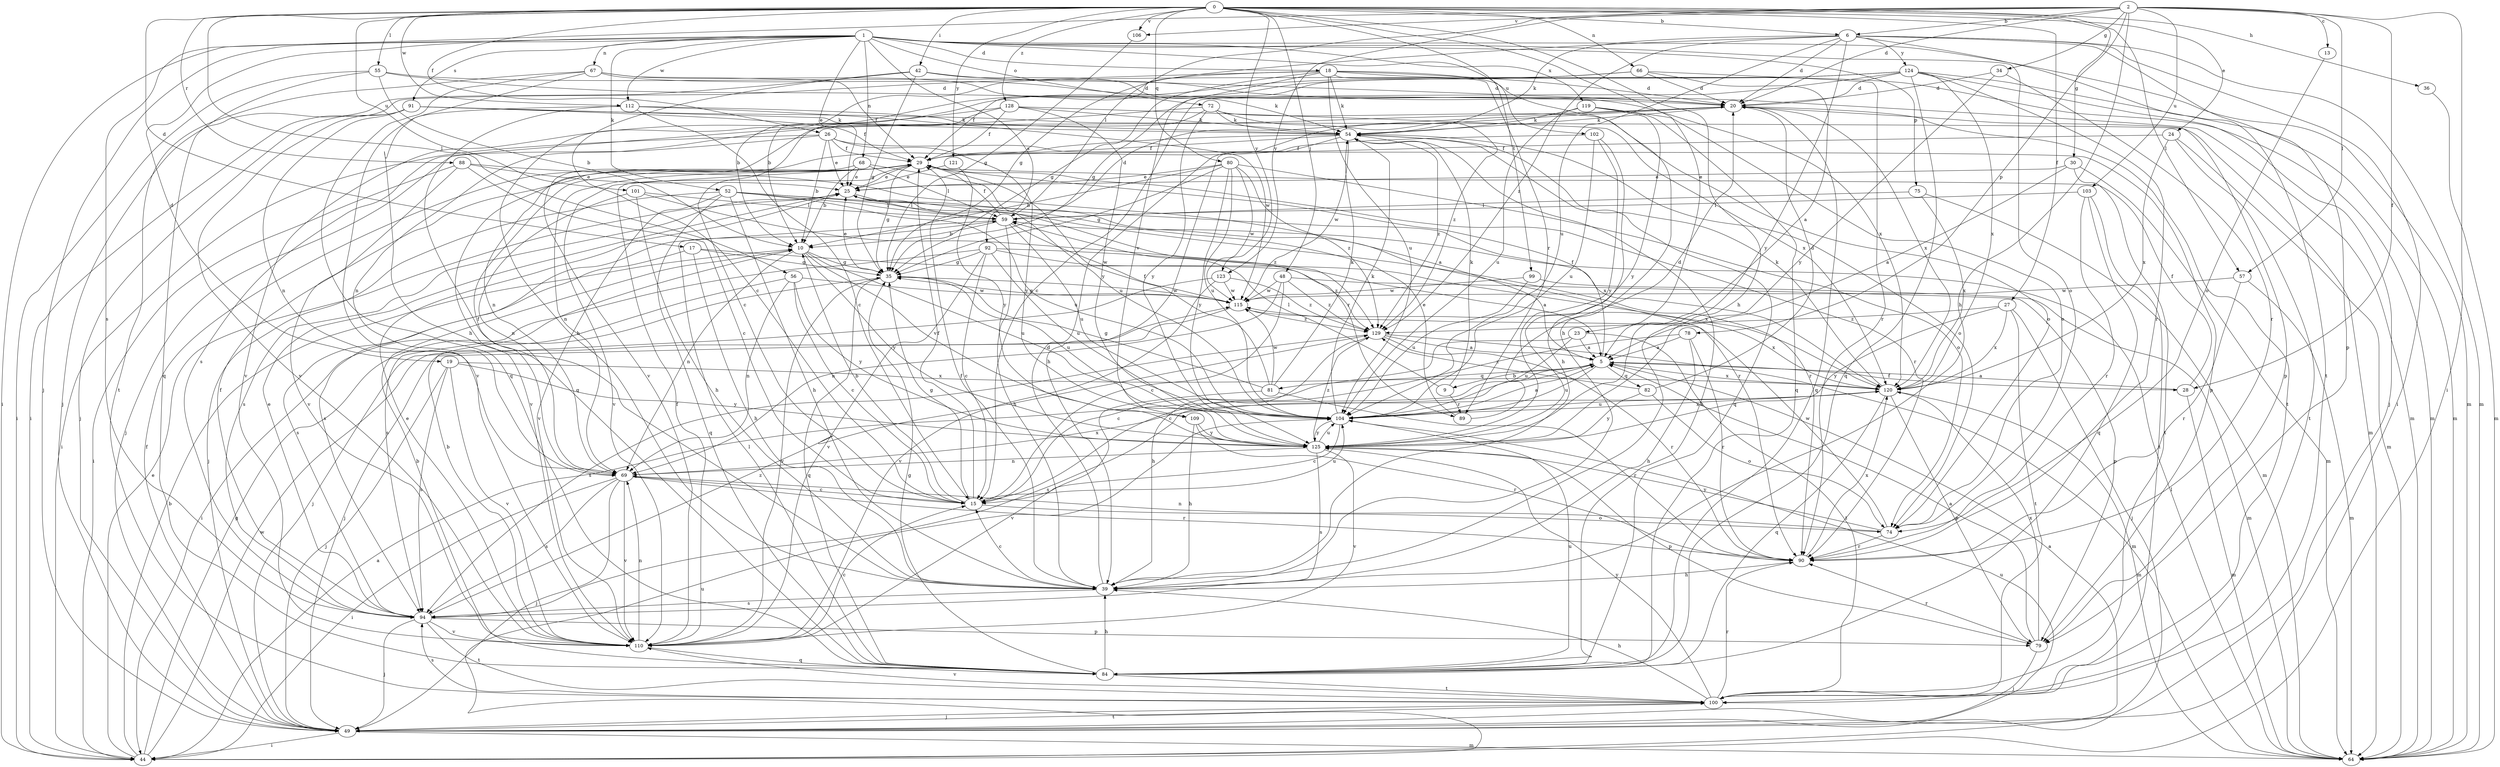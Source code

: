strict digraph  {
0;
1;
2;
5;
6;
9;
10;
13;
15;
17;
18;
19;
20;
23;
24;
25;
26;
27;
28;
29;
30;
34;
35;
36;
39;
42;
44;
48;
49;
52;
54;
55;
56;
57;
59;
64;
66;
67;
68;
69;
72;
74;
75;
78;
79;
80;
81;
82;
84;
88;
89;
90;
91;
92;
94;
99;
100;
101;
102;
103;
104;
106;
109;
110;
112;
115;
119;
120;
121;
123;
124;
125;
128;
129;
0 -> 6  [label=b];
0 -> 17  [label=d];
0 -> 23  [label=e];
0 -> 24  [label=e];
0 -> 26  [label=f];
0 -> 27  [label=f];
0 -> 30  [label=g];
0 -> 36  [label=h];
0 -> 39  [label=h];
0 -> 42  [label=i];
0 -> 48  [label=j];
0 -> 55  [label=l];
0 -> 56  [label=l];
0 -> 57  [label=l];
0 -> 66  [label=n];
0 -> 80  [label=q];
0 -> 88  [label=r];
0 -> 99  [label=t];
0 -> 101  [label=u];
0 -> 106  [label=v];
0 -> 112  [label=w];
0 -> 121  [label=y];
0 -> 123  [label=y];
0 -> 128  [label=z];
1 -> 18  [label=d];
1 -> 19  [label=d];
1 -> 25  [label=e];
1 -> 44  [label=i];
1 -> 49  [label=j];
1 -> 52  [label=k];
1 -> 64  [label=m];
1 -> 67  [label=n];
1 -> 68  [label=n];
1 -> 72  [label=o];
1 -> 74  [label=o];
1 -> 75  [label=p];
1 -> 91  [label=s];
1 -> 92  [label=s];
1 -> 102  [label=u];
1 -> 112  [label=w];
1 -> 119  [label=x];
2 -> 6  [label=b];
2 -> 13  [label=c];
2 -> 20  [label=d];
2 -> 28  [label=f];
2 -> 34  [label=g];
2 -> 39  [label=h];
2 -> 44  [label=i];
2 -> 57  [label=l];
2 -> 59  [label=l];
2 -> 78  [label=p];
2 -> 94  [label=s];
2 -> 103  [label=u];
2 -> 106  [label=v];
2 -> 123  [label=y];
5 -> 9  [label=b];
5 -> 28  [label=f];
5 -> 29  [label=f];
5 -> 81  [label=q];
5 -> 82  [label=q];
5 -> 94  [label=s];
5 -> 104  [label=u];
5 -> 120  [label=x];
6 -> 20  [label=d];
6 -> 35  [label=g];
6 -> 44  [label=i];
6 -> 54  [label=k];
6 -> 64  [label=m];
6 -> 79  [label=p];
6 -> 100  [label=t];
6 -> 104  [label=u];
6 -> 124  [label=y];
6 -> 125  [label=y];
6 -> 129  [label=z];
9 -> 54  [label=k];
9 -> 59  [label=l];
9 -> 89  [label=r];
10 -> 35  [label=g];
10 -> 69  [label=n];
10 -> 104  [label=u];
10 -> 109  [label=v];
10 -> 125  [label=y];
13 -> 74  [label=o];
15 -> 10  [label=b];
15 -> 29  [label=f];
15 -> 35  [label=g];
15 -> 74  [label=o];
15 -> 104  [label=u];
17 -> 35  [label=g];
17 -> 39  [label=h];
17 -> 94  [label=s];
17 -> 120  [label=x];
18 -> 20  [label=d];
18 -> 29  [label=f];
18 -> 35  [label=g];
18 -> 39  [label=h];
18 -> 44  [label=i];
18 -> 54  [label=k];
18 -> 64  [label=m];
18 -> 89  [label=r];
18 -> 104  [label=u];
18 -> 109  [label=v];
19 -> 49  [label=j];
19 -> 94  [label=s];
19 -> 110  [label=v];
19 -> 120  [label=x];
19 -> 125  [label=y];
20 -> 54  [label=k];
20 -> 69  [label=n];
20 -> 79  [label=p];
20 -> 84  [label=q];
20 -> 100  [label=t];
20 -> 120  [label=x];
23 -> 5  [label=a];
23 -> 15  [label=c];
23 -> 100  [label=t];
23 -> 104  [label=u];
24 -> 29  [label=f];
24 -> 64  [label=m];
24 -> 100  [label=t];
24 -> 120  [label=x];
25 -> 59  [label=l];
25 -> 89  [label=r];
25 -> 90  [label=r];
25 -> 94  [label=s];
26 -> 10  [label=b];
26 -> 25  [label=e];
26 -> 29  [label=f];
26 -> 44  [label=i];
26 -> 49  [label=j];
26 -> 79  [label=p];
26 -> 125  [label=y];
27 -> 49  [label=j];
27 -> 100  [label=t];
27 -> 120  [label=x];
27 -> 125  [label=y];
27 -> 129  [label=z];
28 -> 5  [label=a];
28 -> 29  [label=f];
28 -> 64  [label=m];
29 -> 25  [label=e];
29 -> 35  [label=g];
29 -> 69  [label=n];
29 -> 90  [label=r];
29 -> 110  [label=v];
30 -> 5  [label=a];
30 -> 25  [label=e];
30 -> 64  [label=m];
30 -> 100  [label=t];
34 -> 20  [label=d];
34 -> 90  [label=r];
34 -> 125  [label=y];
35 -> 25  [label=e];
35 -> 84  [label=q];
35 -> 104  [label=u];
35 -> 110  [label=v];
35 -> 115  [label=w];
36 -> 64  [label=m];
39 -> 15  [label=c];
39 -> 20  [label=d];
39 -> 29  [label=f];
39 -> 94  [label=s];
42 -> 15  [label=c];
42 -> 20  [label=d];
42 -> 35  [label=g];
42 -> 49  [label=j];
42 -> 54  [label=k];
44 -> 5  [label=a];
44 -> 10  [label=b];
44 -> 25  [label=e];
44 -> 35  [label=g];
44 -> 104  [label=u];
44 -> 115  [label=w];
48 -> 15  [label=c];
48 -> 69  [label=n];
48 -> 79  [label=p];
48 -> 115  [label=w];
48 -> 129  [label=z];
49 -> 5  [label=a];
49 -> 29  [label=f];
49 -> 44  [label=i];
49 -> 64  [label=m];
49 -> 100  [label=t];
49 -> 104  [label=u];
52 -> 39  [label=h];
52 -> 49  [label=j];
52 -> 59  [label=l];
52 -> 84  [label=q];
52 -> 90  [label=r];
52 -> 104  [label=u];
52 -> 110  [label=v];
52 -> 120  [label=x];
54 -> 29  [label=f];
54 -> 39  [label=h];
54 -> 69  [label=n];
54 -> 74  [label=o];
54 -> 84  [label=q];
54 -> 115  [label=w];
54 -> 129  [label=z];
55 -> 10  [label=b];
55 -> 20  [label=d];
55 -> 44  [label=i];
55 -> 64  [label=m];
55 -> 84  [label=q];
56 -> 15  [label=c];
56 -> 44  [label=i];
56 -> 69  [label=n];
56 -> 115  [label=w];
56 -> 125  [label=y];
57 -> 64  [label=m];
57 -> 90  [label=r];
57 -> 115  [label=w];
59 -> 10  [label=b];
59 -> 20  [label=d];
59 -> 29  [label=f];
59 -> 39  [label=h];
59 -> 94  [label=s];
59 -> 104  [label=u];
59 -> 115  [label=w];
64 -> 59  [label=l];
66 -> 5  [label=a];
66 -> 10  [label=b];
66 -> 20  [label=d];
66 -> 39  [label=h];
66 -> 90  [label=r];
67 -> 20  [label=d];
67 -> 29  [label=f];
67 -> 39  [label=h];
67 -> 84  [label=q];
67 -> 100  [label=t];
67 -> 120  [label=x];
68 -> 10  [label=b];
68 -> 25  [label=e];
68 -> 59  [label=l];
68 -> 104  [label=u];
68 -> 110  [label=v];
69 -> 15  [label=c];
69 -> 29  [label=f];
69 -> 44  [label=i];
69 -> 49  [label=j];
69 -> 90  [label=r];
69 -> 94  [label=s];
69 -> 110  [label=v];
69 -> 120  [label=x];
72 -> 54  [label=k];
72 -> 74  [label=o];
72 -> 94  [label=s];
72 -> 110  [label=v];
72 -> 125  [label=y];
72 -> 129  [label=z];
74 -> 69  [label=n];
74 -> 90  [label=r];
74 -> 115  [label=w];
74 -> 125  [label=y];
75 -> 59  [label=l];
75 -> 64  [label=m];
75 -> 120  [label=x];
78 -> 5  [label=a];
78 -> 15  [label=c];
78 -> 39  [label=h];
78 -> 90  [label=r];
79 -> 5  [label=a];
79 -> 49  [label=j];
79 -> 90  [label=r];
79 -> 120  [label=x];
80 -> 10  [label=b];
80 -> 25  [label=e];
80 -> 35  [label=g];
80 -> 74  [label=o];
80 -> 104  [label=u];
80 -> 115  [label=w];
80 -> 125  [label=y];
80 -> 129  [label=z];
81 -> 29  [label=f];
81 -> 35  [label=g];
81 -> 54  [label=k];
81 -> 90  [label=r];
81 -> 110  [label=v];
81 -> 115  [label=w];
82 -> 20  [label=d];
82 -> 74  [label=o];
82 -> 125  [label=y];
82 -> 129  [label=z];
84 -> 10  [label=b];
84 -> 35  [label=g];
84 -> 39  [label=h];
84 -> 54  [label=k];
84 -> 59  [label=l];
84 -> 100  [label=t];
84 -> 104  [label=u];
88 -> 5  [label=a];
88 -> 15  [label=c];
88 -> 25  [label=e];
88 -> 44  [label=i];
88 -> 110  [label=v];
89 -> 20  [label=d];
89 -> 25  [label=e];
90 -> 39  [label=h];
90 -> 120  [label=x];
91 -> 29  [label=f];
91 -> 49  [label=j];
91 -> 54  [label=k];
91 -> 64  [label=m];
91 -> 69  [label=n];
91 -> 110  [label=v];
92 -> 5  [label=a];
92 -> 15  [label=c];
92 -> 35  [label=g];
92 -> 94  [label=s];
92 -> 104  [label=u];
92 -> 110  [label=v];
92 -> 129  [label=z];
94 -> 25  [label=e];
94 -> 29  [label=f];
94 -> 49  [label=j];
94 -> 79  [label=p];
94 -> 100  [label=t];
94 -> 110  [label=v];
94 -> 129  [label=z];
99 -> 64  [label=m];
99 -> 104  [label=u];
99 -> 115  [label=w];
100 -> 39  [label=h];
100 -> 49  [label=j];
100 -> 90  [label=r];
100 -> 94  [label=s];
100 -> 110  [label=v];
100 -> 125  [label=y];
101 -> 39  [label=h];
101 -> 59  [label=l];
101 -> 69  [label=n];
101 -> 129  [label=z];
102 -> 29  [label=f];
102 -> 39  [label=h];
102 -> 104  [label=u];
102 -> 125  [label=y];
103 -> 59  [label=l];
103 -> 84  [label=q];
103 -> 90  [label=r];
103 -> 100  [label=t];
104 -> 5  [label=a];
104 -> 15  [label=c];
104 -> 54  [label=k];
104 -> 120  [label=x];
104 -> 125  [label=y];
106 -> 35  [label=g];
109 -> 39  [label=h];
109 -> 90  [label=r];
109 -> 125  [label=y];
110 -> 10  [label=b];
110 -> 15  [label=c];
110 -> 25  [label=e];
110 -> 29  [label=f];
110 -> 69  [label=n];
110 -> 84  [label=q];
112 -> 15  [label=c];
112 -> 54  [label=k];
112 -> 84  [label=q];
112 -> 110  [label=v];
112 -> 115  [label=w];
115 -> 35  [label=g];
115 -> 49  [label=j];
115 -> 120  [label=x];
115 -> 129  [label=z];
119 -> 54  [label=k];
119 -> 74  [label=o];
119 -> 84  [label=q];
119 -> 104  [label=u];
119 -> 125  [label=y];
120 -> 54  [label=k];
120 -> 64  [label=m];
120 -> 79  [label=p];
120 -> 84  [label=q];
120 -> 104  [label=u];
121 -> 25  [label=e];
121 -> 125  [label=y];
123 -> 49  [label=j];
123 -> 110  [label=v];
123 -> 115  [label=w];
123 -> 129  [label=z];
124 -> 10  [label=b];
124 -> 15  [label=c];
124 -> 20  [label=d];
124 -> 35  [label=g];
124 -> 49  [label=j];
124 -> 64  [label=m];
124 -> 84  [label=q];
124 -> 90  [label=r];
124 -> 120  [label=x];
125 -> 69  [label=n];
125 -> 79  [label=p];
125 -> 94  [label=s];
125 -> 104  [label=u];
125 -> 110  [label=v];
125 -> 129  [label=z];
128 -> 15  [label=c];
128 -> 29  [label=f];
128 -> 54  [label=k];
128 -> 110  [label=v];
128 -> 120  [label=x];
128 -> 125  [label=y];
129 -> 5  [label=a];
129 -> 39  [label=h];
129 -> 64  [label=m];
129 -> 90  [label=r];
129 -> 94  [label=s];
}
